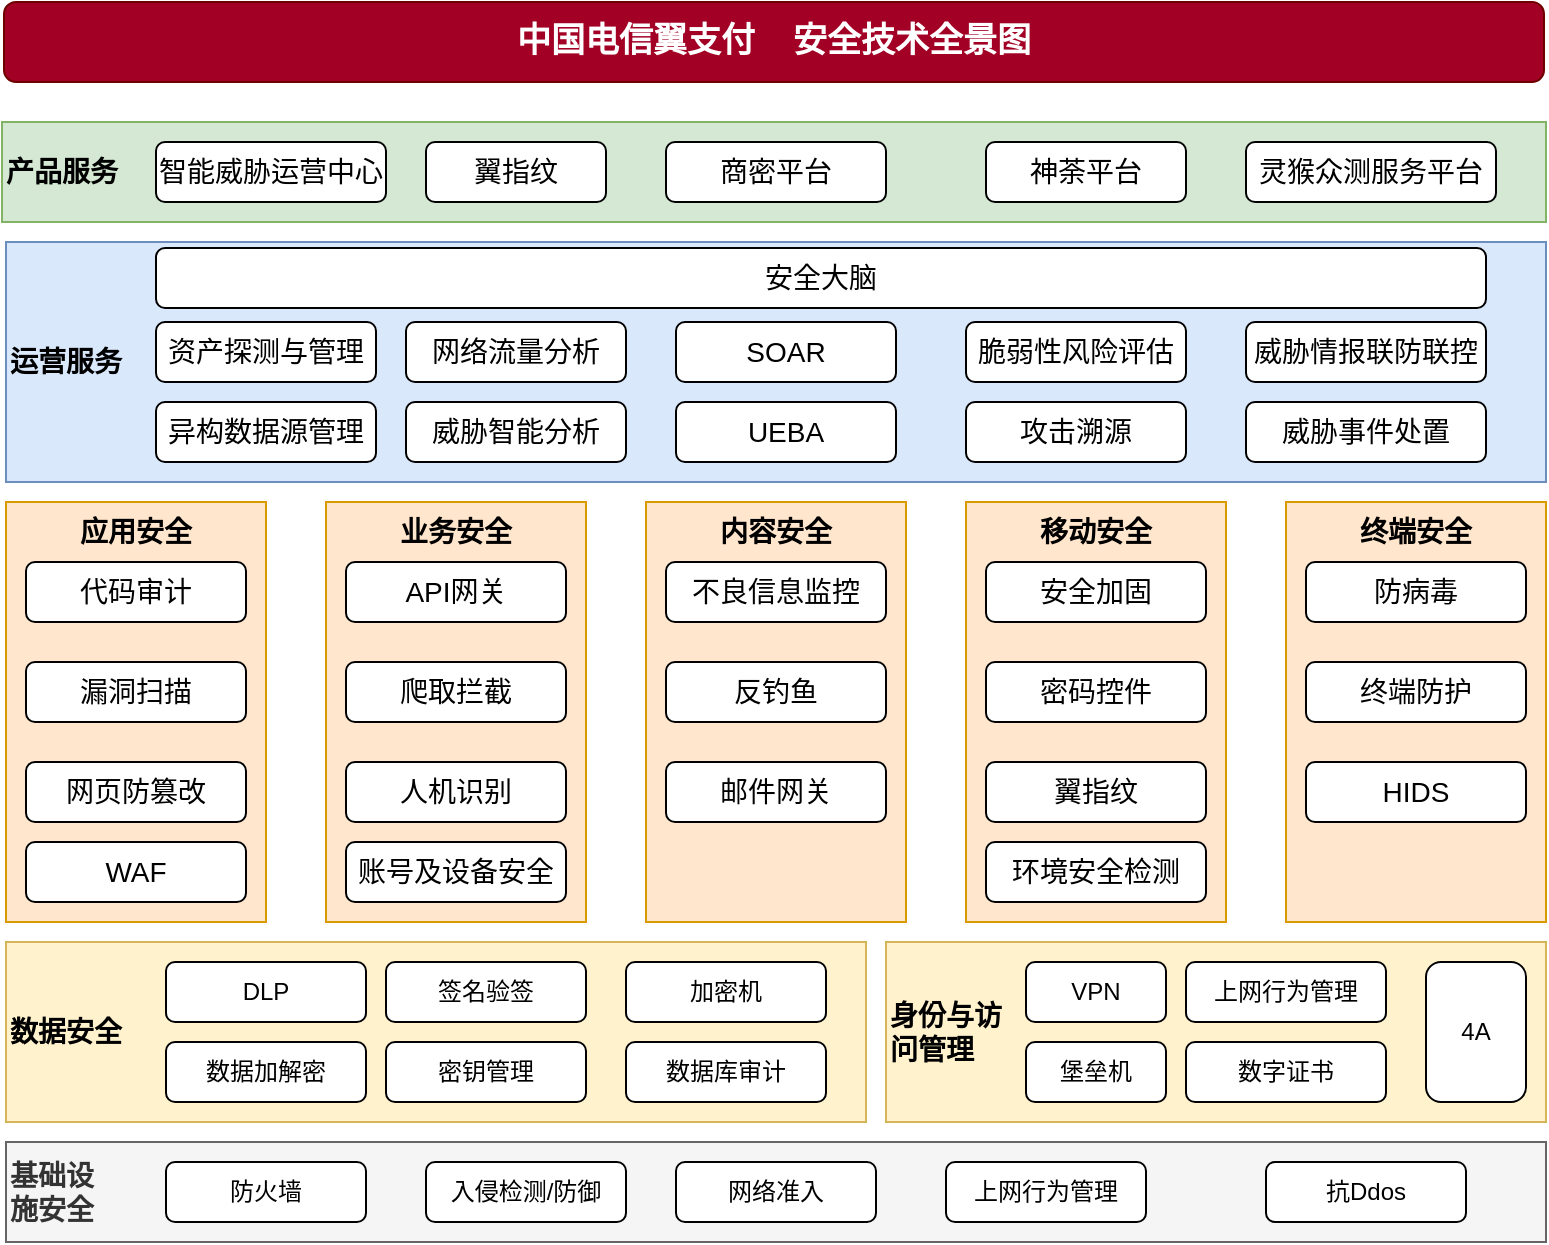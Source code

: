 <mxfile version="14.1.9" type="github">
  <diagram id="MGNypIJB5H5dZch-SJ4T" name="Page-1">
    <mxGraphModel dx="1422" dy="1931" grid="1" gridSize="10" guides="1" tooltips="1" connect="1" arrows="1" fold="1" page="1" pageScale="1" pageWidth="827" pageHeight="1169" math="0" shadow="0">
      <root>
        <mxCell id="0" />
        <mxCell id="1" parent="0" />
        <mxCell id="xnaSK2mseFq4dKcTBow4-2" value="数据安全" style="rounded=0;whiteSpace=wrap;html=1;align=left;fontStyle=1;fontSize=14;fillColor=#fff2cc;strokeColor=#d6b656;" vertex="1" parent="1">
          <mxGeometry x="40" y="420" width="430" height="90" as="geometry" />
        </mxCell>
        <mxCell id="xnaSK2mseFq4dKcTBow4-3" value="基础设&lt;br&gt;施安全" style="rounded=0;whiteSpace=wrap;html=1;align=left;fontStyle=1;fontSize=14;fillColor=#f5f5f5;strokeColor=#666666;fontColor=#333333;" vertex="1" parent="1">
          <mxGeometry x="40" y="520" width="770" height="50" as="geometry" />
        </mxCell>
        <mxCell id="xnaSK2mseFq4dKcTBow4-4" value="DLP" style="rounded=1;whiteSpace=wrap;html=1;align=center;" vertex="1" parent="1">
          <mxGeometry x="120" y="430" width="100" height="30" as="geometry" />
        </mxCell>
        <mxCell id="xnaSK2mseFq4dKcTBow4-5" value="数据加解密" style="rounded=1;whiteSpace=wrap;html=1;align=center;" vertex="1" parent="1">
          <mxGeometry x="120" y="470" width="100" height="30" as="geometry" />
        </mxCell>
        <mxCell id="xnaSK2mseFq4dKcTBow4-6" value="身份与访&lt;br style=&quot;font-size: 14px;&quot;&gt;问管理" style="rounded=0;whiteSpace=wrap;html=1;align=left;fillColor=#fff2cc;strokeColor=#d6b656;sketch=0;shadow=0;fontSize=14;fontStyle=1" vertex="1" parent="1">
          <mxGeometry x="480" y="420" width="330" height="90" as="geometry" />
        </mxCell>
        <mxCell id="xnaSK2mseFq4dKcTBow4-7" value="VPN" style="rounded=1;whiteSpace=wrap;html=1;align=center;" vertex="1" parent="1">
          <mxGeometry x="550" y="430" width="70" height="30" as="geometry" />
        </mxCell>
        <mxCell id="xnaSK2mseFq4dKcTBow4-9" value="签名验签" style="rounded=1;whiteSpace=wrap;html=1;align=center;" vertex="1" parent="1">
          <mxGeometry x="230" y="430" width="100" height="30" as="geometry" />
        </mxCell>
        <mxCell id="xnaSK2mseFq4dKcTBow4-10" value="密钥管理" style="rounded=1;whiteSpace=wrap;html=1;align=center;" vertex="1" parent="1">
          <mxGeometry x="230" y="470" width="100" height="30" as="geometry" />
        </mxCell>
        <mxCell id="xnaSK2mseFq4dKcTBow4-11" value="加密机" style="rounded=1;whiteSpace=wrap;html=1;align=center;" vertex="1" parent="1">
          <mxGeometry x="350" y="430" width="100" height="30" as="geometry" />
        </mxCell>
        <mxCell id="xnaSK2mseFq4dKcTBow4-12" value="数据库审计" style="rounded=1;whiteSpace=wrap;html=1;align=center;" vertex="1" parent="1">
          <mxGeometry x="350" y="470" width="100" height="30" as="geometry" />
        </mxCell>
        <mxCell id="xnaSK2mseFq4dKcTBow4-13" value="上网行为管理" style="rounded=1;whiteSpace=wrap;html=1;align=center;" vertex="1" parent="1">
          <mxGeometry x="630" y="430" width="100" height="30" as="geometry" />
        </mxCell>
        <mxCell id="xnaSK2mseFq4dKcTBow4-14" value="堡垒机" style="rounded=1;whiteSpace=wrap;html=1;align=center;" vertex="1" parent="1">
          <mxGeometry x="550" y="470" width="70" height="30" as="geometry" />
        </mxCell>
        <mxCell id="xnaSK2mseFq4dKcTBow4-16" value="4A" style="rounded=1;whiteSpace=wrap;html=1;align=center;" vertex="1" parent="1">
          <mxGeometry x="750" y="430" width="50" height="70" as="geometry" />
        </mxCell>
        <mxCell id="xnaSK2mseFq4dKcTBow4-17" value="数字证书" style="rounded=1;whiteSpace=wrap;html=1;align=center;" vertex="1" parent="1">
          <mxGeometry x="630" y="470" width="100" height="30" as="geometry" />
        </mxCell>
        <mxCell id="xnaSK2mseFq4dKcTBow4-18" value="防火墙" style="rounded=1;whiteSpace=wrap;html=1;align=center;" vertex="1" parent="1">
          <mxGeometry x="120" y="530" width="100" height="30" as="geometry" />
        </mxCell>
        <mxCell id="xnaSK2mseFq4dKcTBow4-19" value="入侵检测/防御" style="rounded=1;whiteSpace=wrap;html=1;align=center;" vertex="1" parent="1">
          <mxGeometry x="250" y="530" width="100" height="30" as="geometry" />
        </mxCell>
        <mxCell id="xnaSK2mseFq4dKcTBow4-20" value="网络准入" style="rounded=1;whiteSpace=wrap;html=1;align=center;" vertex="1" parent="1">
          <mxGeometry x="375" y="530" width="100" height="30" as="geometry" />
        </mxCell>
        <mxCell id="xnaSK2mseFq4dKcTBow4-21" value="上网行为管理" style="rounded=1;whiteSpace=wrap;html=1;align=center;" vertex="1" parent="1">
          <mxGeometry x="510" y="530" width="100" height="30" as="geometry" />
        </mxCell>
        <mxCell id="xnaSK2mseFq4dKcTBow4-23" value="抗Ddos" style="rounded=1;whiteSpace=wrap;html=1;align=center;" vertex="1" parent="1">
          <mxGeometry x="670" y="530" width="100" height="30" as="geometry" />
        </mxCell>
        <mxCell id="xnaSK2mseFq4dKcTBow4-24" value="应用安全" style="rounded=0;whiteSpace=wrap;html=1;align=center;verticalAlign=top;fontStyle=1;fontSize=14;fillColor=#ffe6cc;strokeColor=#d79b00;" vertex="1" parent="1">
          <mxGeometry x="40" y="200" width="130" height="210" as="geometry" />
        </mxCell>
        <mxCell id="xnaSK2mseFq4dKcTBow4-27" value="代码审计" style="rounded=1;whiteSpace=wrap;html=1;fontSize=14;align=center;" vertex="1" parent="1">
          <mxGeometry x="50" y="230" width="110" height="30" as="geometry" />
        </mxCell>
        <mxCell id="xnaSK2mseFq4dKcTBow4-28" value="漏洞扫描" style="rounded=1;whiteSpace=wrap;html=1;fontSize=14;align=center;" vertex="1" parent="1">
          <mxGeometry x="50" y="280" width="110" height="30" as="geometry" />
        </mxCell>
        <mxCell id="xnaSK2mseFq4dKcTBow4-29" value="网页防篡改" style="rounded=1;whiteSpace=wrap;html=1;fontSize=14;align=center;" vertex="1" parent="1">
          <mxGeometry x="50" y="330" width="110" height="30" as="geometry" />
        </mxCell>
        <mxCell id="xnaSK2mseFq4dKcTBow4-30" value="WAF" style="rounded=1;whiteSpace=wrap;html=1;fontSize=14;align=center;" vertex="1" parent="1">
          <mxGeometry x="50" y="370" width="110" height="30" as="geometry" />
        </mxCell>
        <mxCell id="xnaSK2mseFq4dKcTBow4-31" value="业务安全" style="rounded=0;whiteSpace=wrap;html=1;align=center;verticalAlign=top;fontStyle=1;fontSize=14;fillColor=#ffe6cc;strokeColor=#d79b00;" vertex="1" parent="1">
          <mxGeometry x="200" y="200" width="130" height="210" as="geometry" />
        </mxCell>
        <mxCell id="xnaSK2mseFq4dKcTBow4-32" value="API网关" style="rounded=1;whiteSpace=wrap;html=1;fontSize=14;align=center;" vertex="1" parent="1">
          <mxGeometry x="210" y="230" width="110" height="30" as="geometry" />
        </mxCell>
        <mxCell id="xnaSK2mseFq4dKcTBow4-33" value="爬取拦截" style="rounded=1;whiteSpace=wrap;html=1;fontSize=14;align=center;" vertex="1" parent="1">
          <mxGeometry x="210" y="280" width="110" height="30" as="geometry" />
        </mxCell>
        <mxCell id="xnaSK2mseFq4dKcTBow4-34" value="人机识别" style="rounded=1;whiteSpace=wrap;html=1;fontSize=14;align=center;" vertex="1" parent="1">
          <mxGeometry x="210" y="330" width="110" height="30" as="geometry" />
        </mxCell>
        <mxCell id="xnaSK2mseFq4dKcTBow4-35" value="账号及设备安全" style="rounded=1;whiteSpace=wrap;html=1;fontSize=14;align=center;" vertex="1" parent="1">
          <mxGeometry x="210" y="370" width="110" height="30" as="geometry" />
        </mxCell>
        <mxCell id="xnaSK2mseFq4dKcTBow4-36" value="内容安全" style="rounded=0;whiteSpace=wrap;html=1;align=center;verticalAlign=top;fontStyle=1;fontSize=14;fillColor=#ffe6cc;strokeColor=#d79b00;" vertex="1" parent="1">
          <mxGeometry x="360" y="200" width="130" height="210" as="geometry" />
        </mxCell>
        <mxCell id="xnaSK2mseFq4dKcTBow4-37" value="不良信息监控" style="rounded=1;whiteSpace=wrap;html=1;fontSize=14;align=center;" vertex="1" parent="1">
          <mxGeometry x="370" y="230" width="110" height="30" as="geometry" />
        </mxCell>
        <mxCell id="xnaSK2mseFq4dKcTBow4-38" value="反钓鱼" style="rounded=1;whiteSpace=wrap;html=1;fontSize=14;align=center;" vertex="1" parent="1">
          <mxGeometry x="370" y="280" width="110" height="30" as="geometry" />
        </mxCell>
        <mxCell id="xnaSK2mseFq4dKcTBow4-39" value="邮件网关" style="rounded=1;whiteSpace=wrap;html=1;fontSize=14;align=center;" vertex="1" parent="1">
          <mxGeometry x="370" y="330" width="110" height="30" as="geometry" />
        </mxCell>
        <mxCell id="xnaSK2mseFq4dKcTBow4-41" value="移动安全" style="rounded=0;whiteSpace=wrap;html=1;align=center;verticalAlign=top;fontStyle=1;fontSize=14;fillColor=#ffe6cc;strokeColor=#d79b00;" vertex="1" parent="1">
          <mxGeometry x="520" y="200" width="130" height="210" as="geometry" />
        </mxCell>
        <mxCell id="xnaSK2mseFq4dKcTBow4-42" value="安全加固" style="rounded=1;whiteSpace=wrap;html=1;fontSize=14;align=center;" vertex="1" parent="1">
          <mxGeometry x="530" y="230" width="110" height="30" as="geometry" />
        </mxCell>
        <mxCell id="xnaSK2mseFq4dKcTBow4-43" value="密码控件" style="rounded=1;whiteSpace=wrap;html=1;fontSize=14;align=center;" vertex="1" parent="1">
          <mxGeometry x="530" y="280" width="110" height="30" as="geometry" />
        </mxCell>
        <mxCell id="xnaSK2mseFq4dKcTBow4-44" value="翼指纹" style="rounded=1;whiteSpace=wrap;html=1;fontSize=14;align=center;" vertex="1" parent="1">
          <mxGeometry x="530" y="330" width="110" height="30" as="geometry" />
        </mxCell>
        <mxCell id="xnaSK2mseFq4dKcTBow4-45" value="环境安全检测" style="rounded=1;whiteSpace=wrap;html=1;fontSize=14;align=center;" vertex="1" parent="1">
          <mxGeometry x="530" y="370" width="110" height="30" as="geometry" />
        </mxCell>
        <mxCell id="xnaSK2mseFq4dKcTBow4-46" value="终端安全" style="rounded=0;whiteSpace=wrap;html=1;align=center;verticalAlign=top;fontStyle=1;fontSize=14;fillColor=#ffe6cc;strokeColor=#d79b00;" vertex="1" parent="1">
          <mxGeometry x="680" y="200" width="130" height="210" as="geometry" />
        </mxCell>
        <mxCell id="xnaSK2mseFq4dKcTBow4-47" value="防病毒" style="rounded=1;whiteSpace=wrap;html=1;fontSize=14;align=center;" vertex="1" parent="1">
          <mxGeometry x="690" y="230" width="110" height="30" as="geometry" />
        </mxCell>
        <mxCell id="xnaSK2mseFq4dKcTBow4-48" value="终端防护" style="rounded=1;whiteSpace=wrap;html=1;fontSize=14;align=center;" vertex="1" parent="1">
          <mxGeometry x="690" y="280" width="110" height="30" as="geometry" />
        </mxCell>
        <mxCell id="xnaSK2mseFq4dKcTBow4-49" value="HIDS" style="rounded=1;whiteSpace=wrap;html=1;fontSize=14;align=center;" vertex="1" parent="1">
          <mxGeometry x="690" y="330" width="110" height="30" as="geometry" />
        </mxCell>
        <mxCell id="xnaSK2mseFq4dKcTBow4-52" value="运营服务" style="rounded=0;whiteSpace=wrap;html=1;fontSize=14;align=left;fontStyle=1;fillColor=#dae8fc;strokeColor=#6c8ebf;" vertex="1" parent="1">
          <mxGeometry x="40" y="70" width="770" height="120" as="geometry" />
        </mxCell>
        <mxCell id="xnaSK2mseFq4dKcTBow4-53" value="资产探测与管理" style="rounded=1;whiteSpace=wrap;html=1;fontSize=14;align=center;" vertex="1" parent="1">
          <mxGeometry x="115" y="110" width="110" height="30" as="geometry" />
        </mxCell>
        <mxCell id="xnaSK2mseFq4dKcTBow4-54" value="威胁事件处置" style="rounded=1;whiteSpace=wrap;html=1;fontSize=14;align=center;" vertex="1" parent="1">
          <mxGeometry x="660" y="150" width="120" height="30" as="geometry" />
        </mxCell>
        <mxCell id="xnaSK2mseFq4dKcTBow4-55" value="SOAR" style="rounded=1;whiteSpace=wrap;html=1;fontSize=14;align=center;" vertex="1" parent="1">
          <mxGeometry x="375" y="110" width="110" height="30" as="geometry" />
        </mxCell>
        <mxCell id="xnaSK2mseFq4dKcTBow4-56" value="网络流量分析" style="rounded=1;whiteSpace=wrap;html=1;fontSize=14;align=center;" vertex="1" parent="1">
          <mxGeometry x="240" y="110" width="110" height="30" as="geometry" />
        </mxCell>
        <mxCell id="xnaSK2mseFq4dKcTBow4-57" value="威胁智能分析" style="rounded=1;whiteSpace=wrap;html=1;fontSize=14;align=center;" vertex="1" parent="1">
          <mxGeometry x="240" y="150" width="110" height="30" as="geometry" />
        </mxCell>
        <mxCell id="xnaSK2mseFq4dKcTBow4-58" value="异构数据源管理" style="rounded=1;whiteSpace=wrap;html=1;fontSize=14;align=center;" vertex="1" parent="1">
          <mxGeometry x="115" y="150" width="110" height="30" as="geometry" />
        </mxCell>
        <mxCell id="xnaSK2mseFq4dKcTBow4-59" value="UEBA" style="rounded=1;whiteSpace=wrap;html=1;fontSize=14;align=center;" vertex="1" parent="1">
          <mxGeometry x="375" y="150" width="110" height="30" as="geometry" />
        </mxCell>
        <mxCell id="xnaSK2mseFq4dKcTBow4-60" value="攻击溯源" style="rounded=1;whiteSpace=wrap;html=1;fontSize=14;align=center;" vertex="1" parent="1">
          <mxGeometry x="520" y="150" width="110" height="30" as="geometry" />
        </mxCell>
        <mxCell id="xnaSK2mseFq4dKcTBow4-61" value="脆弱性风险评估" style="rounded=1;whiteSpace=wrap;html=1;fontSize=14;align=center;" vertex="1" parent="1">
          <mxGeometry x="520" y="110" width="110" height="30" as="geometry" />
        </mxCell>
        <mxCell id="xnaSK2mseFq4dKcTBow4-62" value="威胁情报联防联控" style="rounded=1;whiteSpace=wrap;html=1;fontSize=14;align=center;" vertex="1" parent="1">
          <mxGeometry x="660" y="110" width="120" height="30" as="geometry" />
        </mxCell>
        <mxCell id="xnaSK2mseFq4dKcTBow4-63" value="中国电信翼支付&amp;nbsp; &amp;nbsp; 安全技术全景图" style="rounded=1;whiteSpace=wrap;html=1;fontSize=17;align=center;fontStyle=1;fillColor=#a20025;strokeColor=#6F0000;fontColor=#ffffff;" vertex="1" parent="1">
          <mxGeometry x="39" y="-50" width="770" height="40" as="geometry" />
        </mxCell>
        <mxCell id="xnaSK2mseFq4dKcTBow4-64" value="产品服务" style="rounded=0;whiteSpace=wrap;html=1;fontSize=14;align=left;fontStyle=1;fillColor=#d5e8d4;strokeColor=#82b366;" vertex="1" parent="1">
          <mxGeometry x="38" y="10" width="772" height="50" as="geometry" />
        </mxCell>
        <mxCell id="xnaSK2mseFq4dKcTBow4-65" value="灵猴众测服务平台" style="rounded=1;whiteSpace=wrap;html=1;fontSize=14;align=center;" vertex="1" parent="1">
          <mxGeometry x="660" y="20" width="125" height="30" as="geometry" />
        </mxCell>
        <mxCell id="xnaSK2mseFq4dKcTBow4-66" value="商密平台" style="rounded=1;whiteSpace=wrap;html=1;fontSize=14;align=center;" vertex="1" parent="1">
          <mxGeometry x="370" y="20" width="110" height="30" as="geometry" />
        </mxCell>
        <mxCell id="xnaSK2mseFq4dKcTBow4-67" value="翼指纹" style="rounded=1;whiteSpace=wrap;html=1;fontSize=14;align=center;" vertex="1" parent="1">
          <mxGeometry x="250" y="20" width="90" height="30" as="geometry" />
        </mxCell>
        <mxCell id="xnaSK2mseFq4dKcTBow4-69" value="安全大脑" style="rounded=1;whiteSpace=wrap;html=1;fontSize=14;align=center;" vertex="1" parent="1">
          <mxGeometry x="115" y="73" width="665" height="30" as="geometry" />
        </mxCell>
        <mxCell id="xnaSK2mseFq4dKcTBow4-70" value="神荼平台" style="rounded=1;whiteSpace=wrap;html=1;fontSize=14;align=center;" vertex="1" parent="1">
          <mxGeometry x="530" y="20" width="100" height="30" as="geometry" />
        </mxCell>
        <mxCell id="xnaSK2mseFq4dKcTBow4-74" value="智能威胁运营中心" style="rounded=1;whiteSpace=wrap;html=1;fontSize=14;align=center;" vertex="1" parent="1">
          <mxGeometry x="115" y="20" width="115" height="30" as="geometry" />
        </mxCell>
      </root>
    </mxGraphModel>
  </diagram>
</mxfile>
